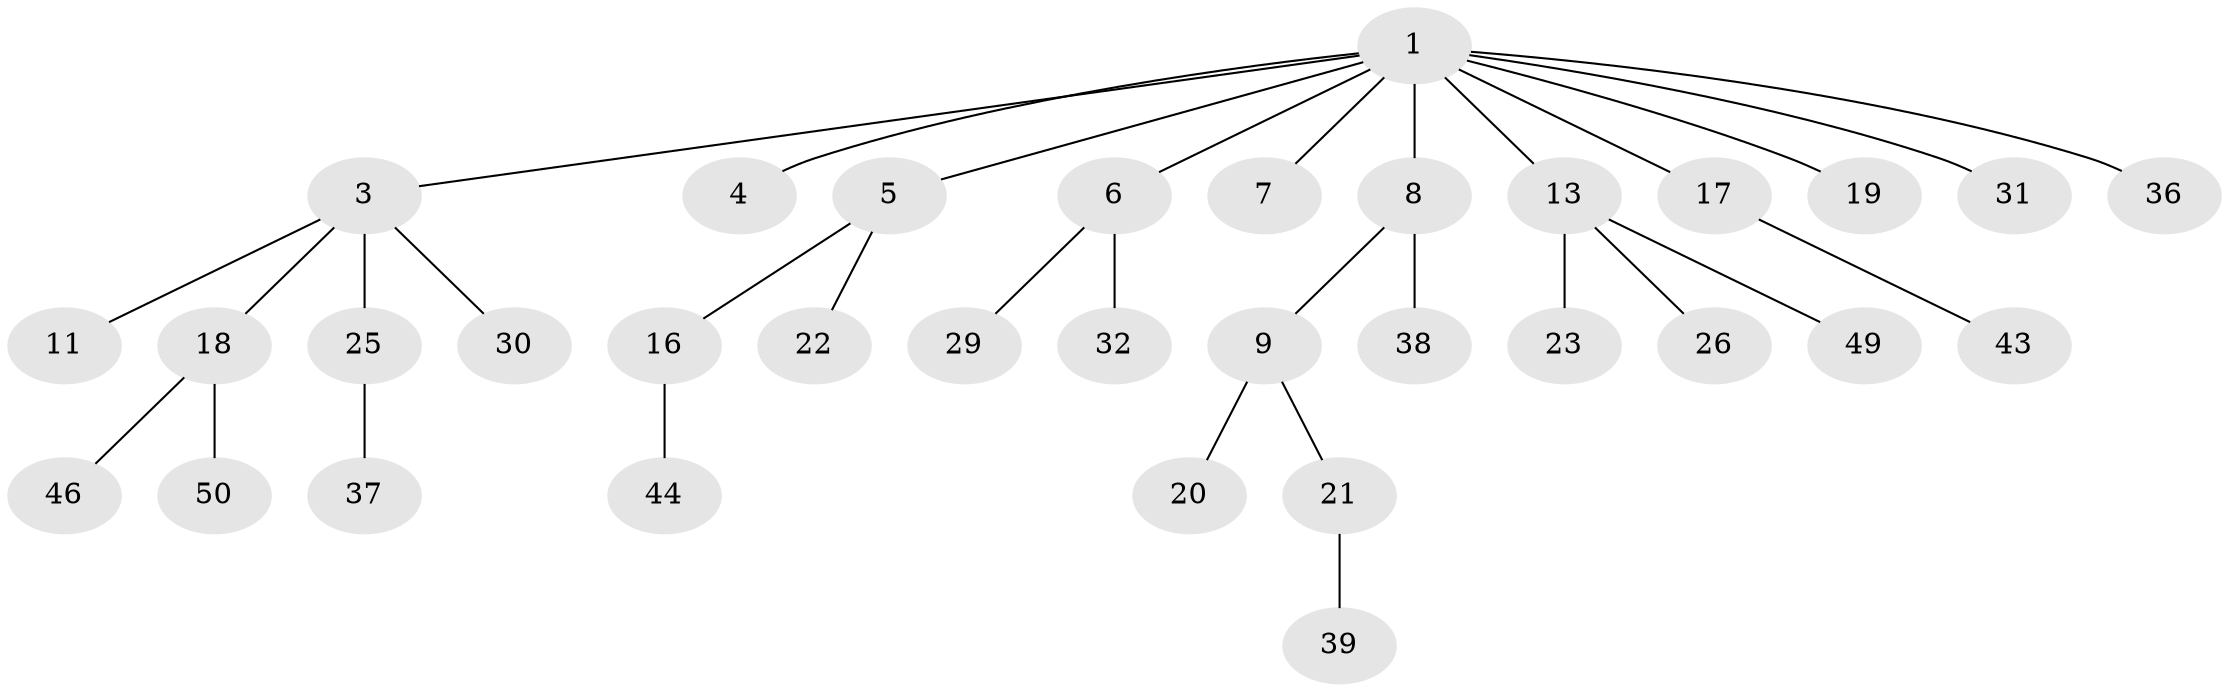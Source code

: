 // original degree distribution, {7: 0.02, 6: 0.02, 3: 0.1, 1: 0.48, 2: 0.3, 4: 0.08}
// Generated by graph-tools (version 1.1) at 2025/11/02/27/25 16:11:28]
// undirected, 33 vertices, 32 edges
graph export_dot {
graph [start="1"]
  node [color=gray90,style=filled];
  1 [super="+2"];
  3 [super="+10"];
  4;
  5 [super="+15"];
  6 [super="+14"];
  7;
  8 [super="+48"];
  9 [super="+12"];
  11;
  13 [super="+35"];
  16 [super="+42"];
  17 [super="+41"];
  18 [super="+34"];
  19 [super="+24"];
  20;
  21 [super="+28"];
  22 [super="+45"];
  23;
  25 [super="+27"];
  26;
  29 [super="+47"];
  30 [super="+33"];
  31;
  32;
  36;
  37 [super="+40"];
  38;
  39;
  43;
  44;
  46;
  49;
  50;
  1 -- 3;
  1 -- 5;
  1 -- 6;
  1 -- 7;
  1 -- 31;
  1 -- 36;
  1 -- 17;
  1 -- 19;
  1 -- 4;
  1 -- 8;
  1 -- 13;
  3 -- 11;
  3 -- 25;
  3 -- 18;
  3 -- 30;
  5 -- 16;
  5 -- 22;
  6 -- 32;
  6 -- 29;
  8 -- 9;
  8 -- 38;
  9 -- 20;
  9 -- 21;
  13 -- 23;
  13 -- 26;
  13 -- 49;
  16 -- 44;
  17 -- 43;
  18 -- 46;
  18 -- 50;
  21 -- 39;
  25 -- 37;
}
